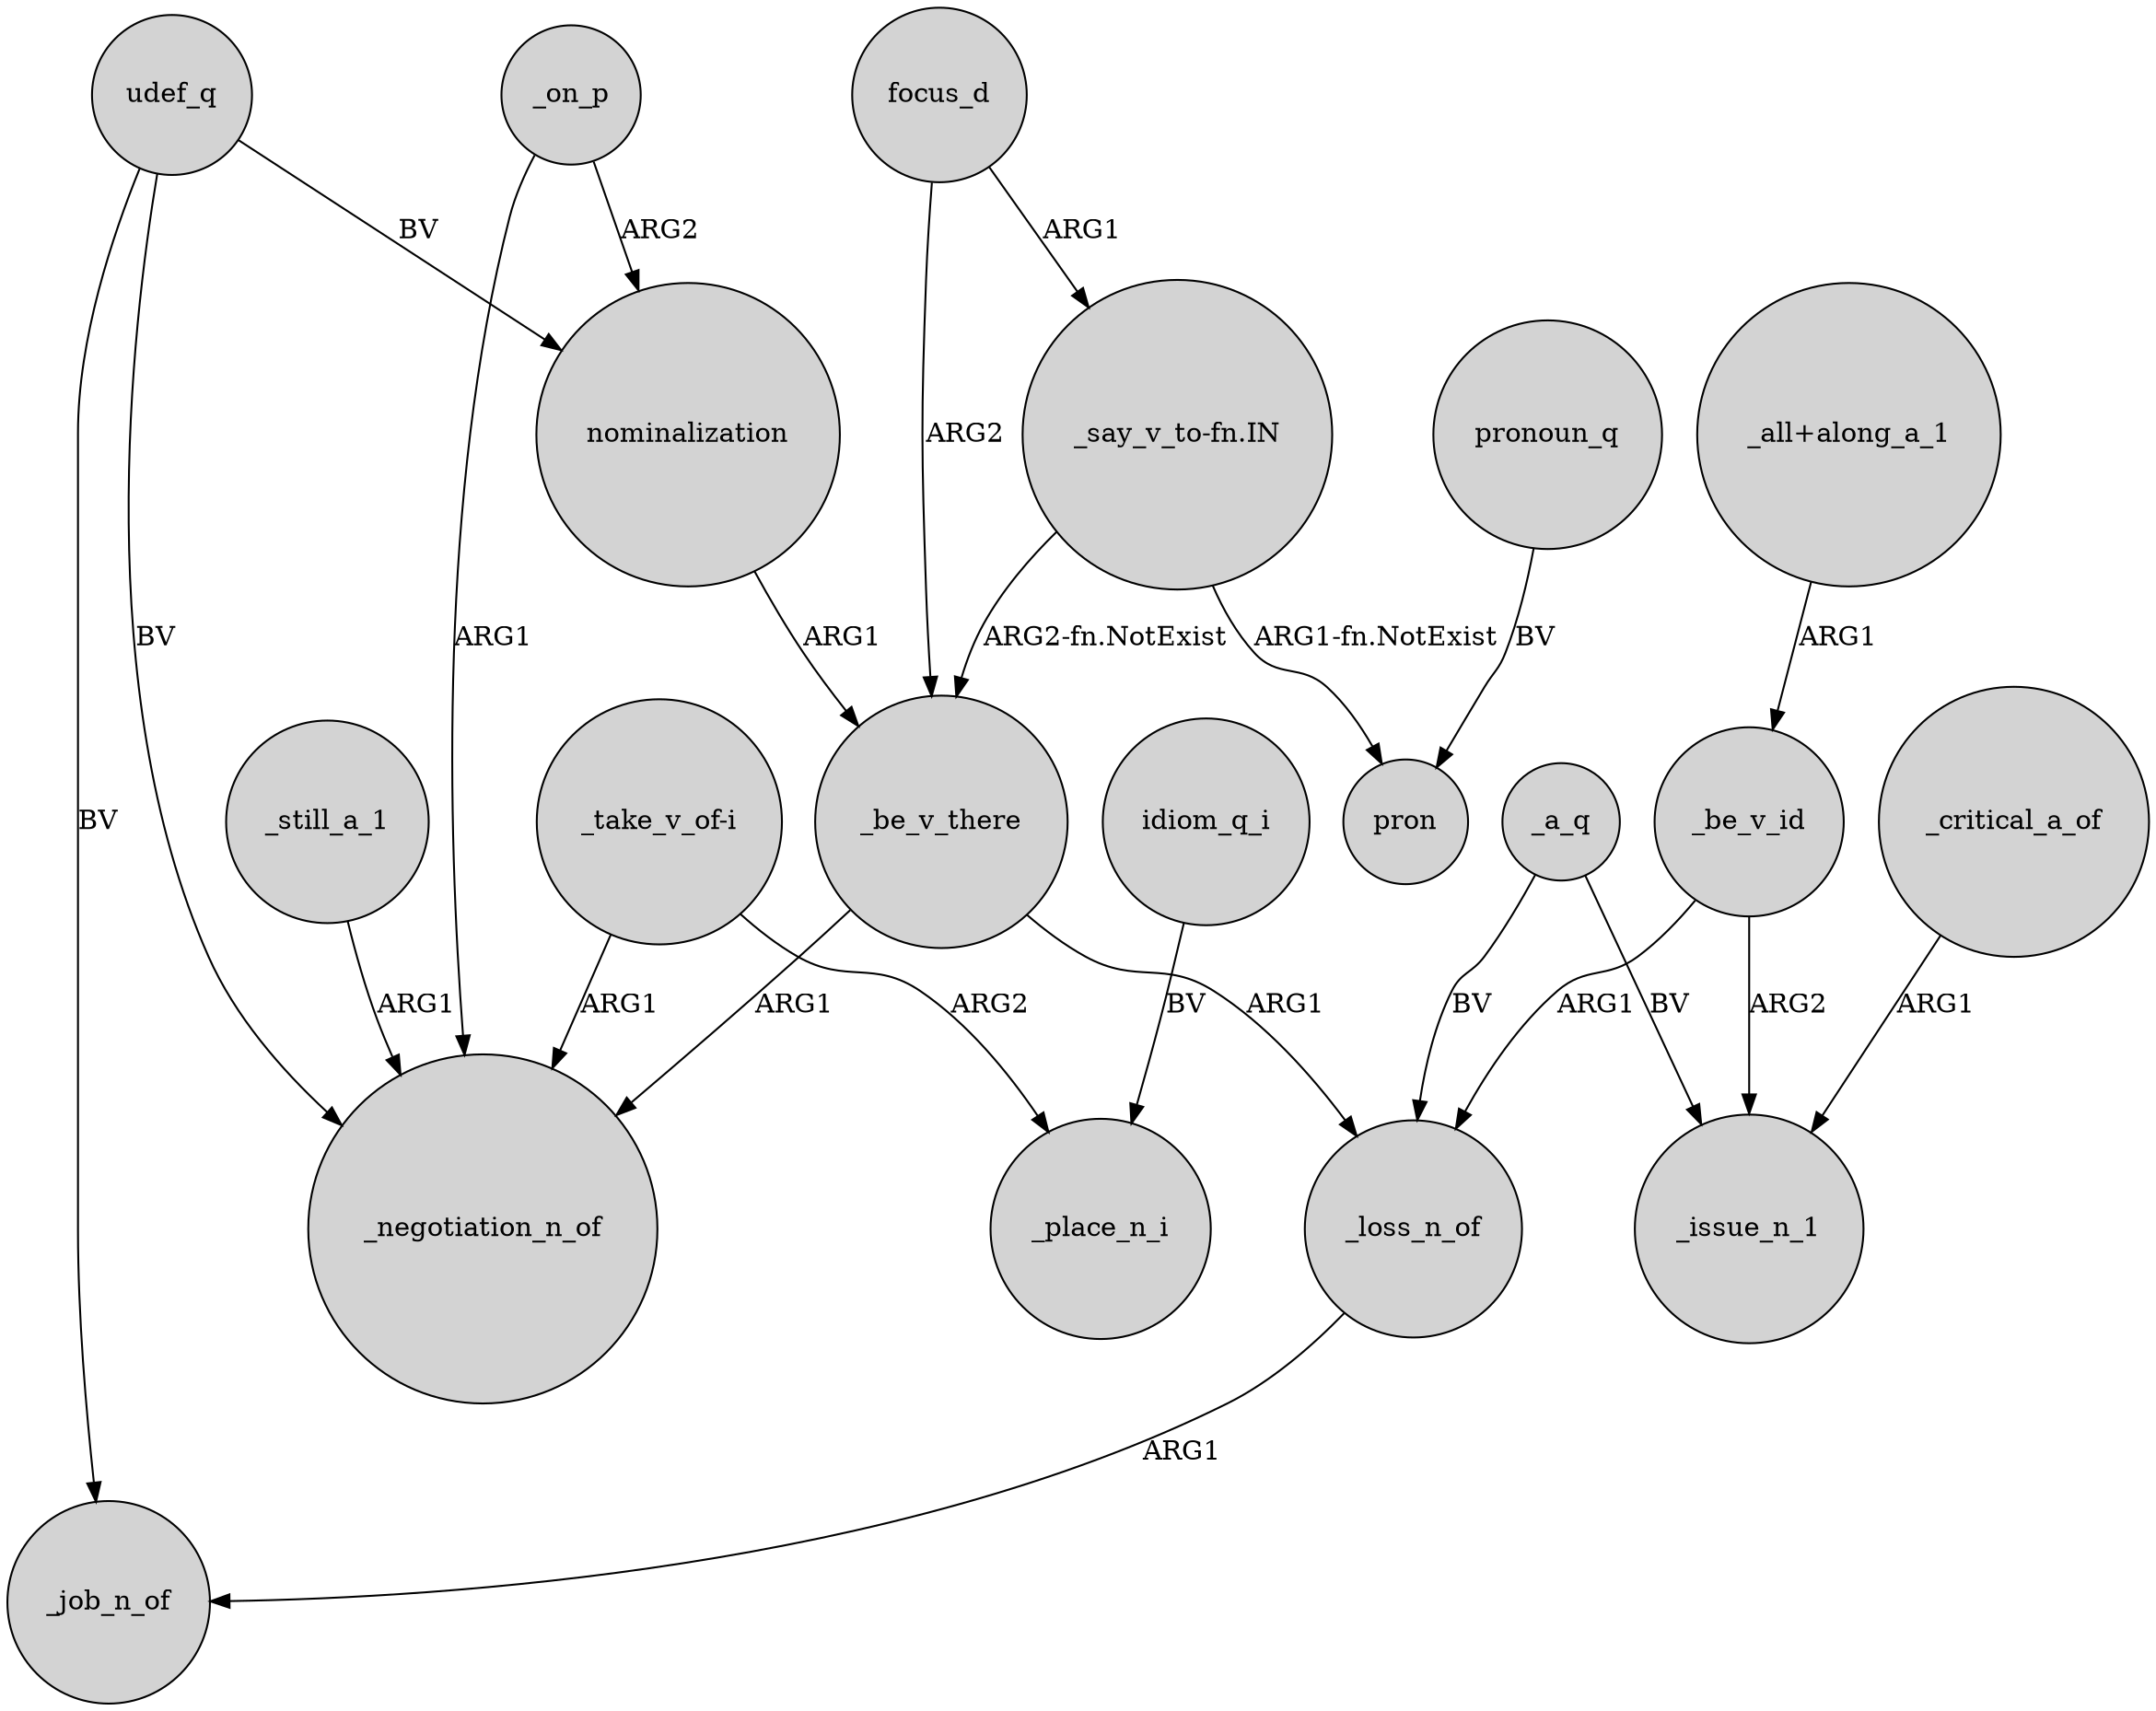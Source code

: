 digraph {
	node [shape=circle style=filled]
	udef_q -> _negotiation_n_of [label=BV]
	_a_q -> _loss_n_of [label=BV]
	_on_p -> nominalization [label=ARG2]
	_a_q -> _issue_n_1 [label=BV]
	"_say_v_to-fn.IN" -> pron [label="ARG1-fn.NotExist"]
	_be_v_there -> _negotiation_n_of [label=ARG1]
	"_take_v_of-i" -> _negotiation_n_of [label=ARG1]
	"_all+along_a_1" -> _be_v_id [label=ARG1]
	nominalization -> _be_v_there [label=ARG1]
	_still_a_1 -> _negotiation_n_of [label=ARG1]
	pronoun_q -> pron [label=BV]
	idiom_q_i -> _place_n_i [label=BV]
	_be_v_there -> _loss_n_of [label=ARG1]
	_critical_a_of -> _issue_n_1 [label=ARG1]
	"_say_v_to-fn.IN" -> _be_v_there [label="ARG2-fn.NotExist"]
	_be_v_id -> _loss_n_of [label=ARG1]
	_on_p -> _negotiation_n_of [label=ARG1]
	_be_v_id -> _issue_n_1 [label=ARG2]
	udef_q -> nominalization [label=BV]
	"_take_v_of-i" -> _place_n_i [label=ARG2]
	udef_q -> _job_n_of [label=BV]
	_loss_n_of -> _job_n_of [label=ARG1]
	focus_d -> _be_v_there [label=ARG2]
	focus_d -> "_say_v_to-fn.IN" [label=ARG1]
}
